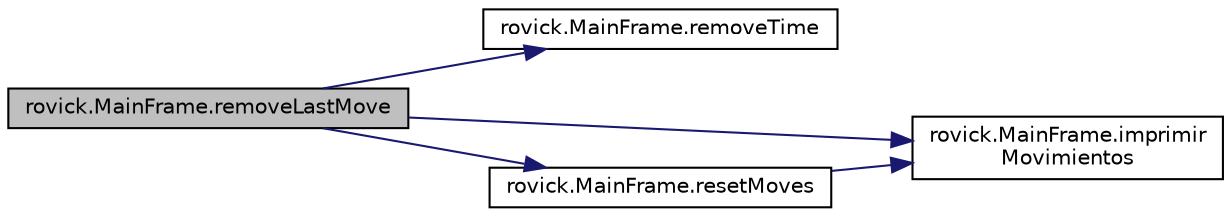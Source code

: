 digraph "rovick.MainFrame.removeLastMove"
{
  edge [fontname="Helvetica",fontsize="10",labelfontname="Helvetica",labelfontsize="10"];
  node [fontname="Helvetica",fontsize="10",shape=record];
  rankdir="LR";
  Node19 [label="rovick.MainFrame.removeLastMove",height=0.2,width=0.4,color="black", fillcolor="grey75", style="filled", fontcolor="black"];
  Node19 -> Node20 [color="midnightblue",fontsize="10",style="solid",fontname="Helvetica"];
  Node20 [label="rovick.MainFrame.removeTime",height=0.2,width=0.4,color="black", fillcolor="white", style="filled",URL="$classrovick_1_1_main_frame.html#af06cc67bd587af7c4b5749cb74c55854"];
  Node19 -> Node21 [color="midnightblue",fontsize="10",style="solid",fontname="Helvetica"];
  Node21 [label="rovick.MainFrame.imprimir\lMovimientos",height=0.2,width=0.4,color="black", fillcolor="white", style="filled",URL="$classrovick_1_1_main_frame.html#ab1aea5aaaa8b8b695b3c30c08a2fb705"];
  Node19 -> Node22 [color="midnightblue",fontsize="10",style="solid",fontname="Helvetica"];
  Node22 [label="rovick.MainFrame.resetMoves",height=0.2,width=0.4,color="black", fillcolor="white", style="filled",URL="$classrovick_1_1_main_frame.html#a5c0bd377260e617abd7b98081ccd538d"];
  Node22 -> Node21 [color="midnightblue",fontsize="10",style="solid",fontname="Helvetica"];
}
